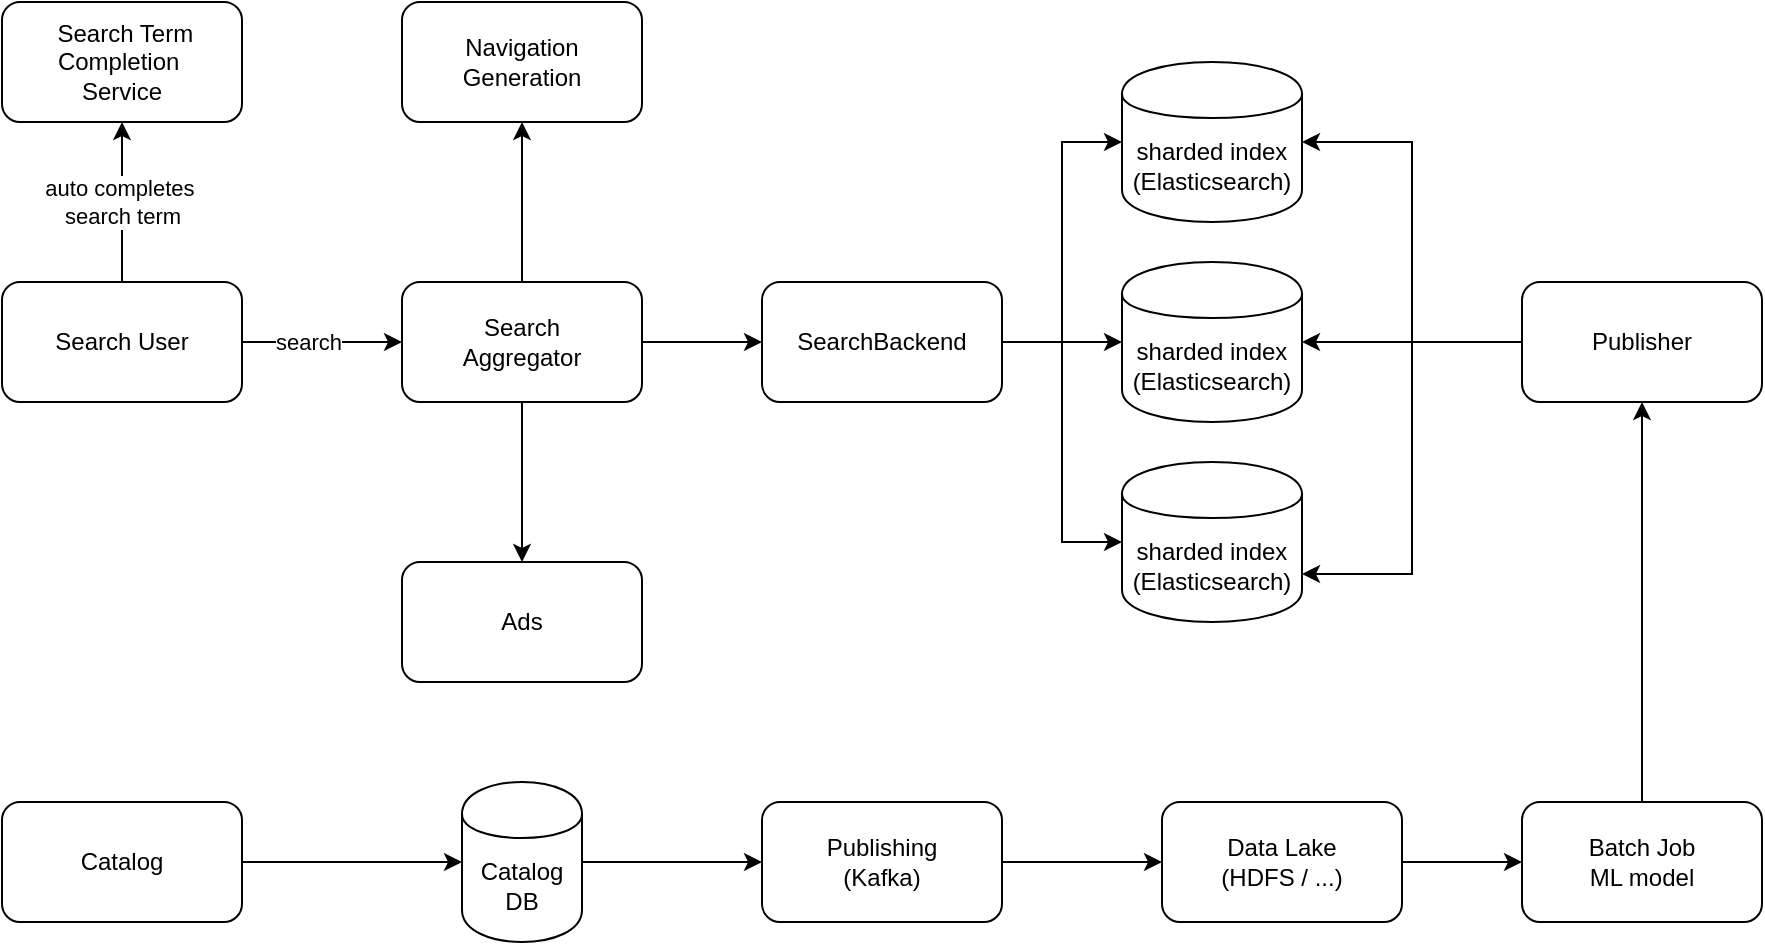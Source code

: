 <mxfile version="14.2.7" type="github">
  <diagram id="gXGMGVotOe5PqpmbN5TR" name="Page-1">
    <mxGraphModel dx="1301" dy="1003" grid="1" gridSize="10" guides="1" tooltips="1" connect="1" arrows="1" fold="1" page="1" pageScale="1" pageWidth="850" pageHeight="1100" math="0" shadow="0">
      <root>
        <mxCell id="0" />
        <mxCell id="1" parent="0" />
        <mxCell id="HKB72c0JKg0sZNGKXkK9-3" value="" style="edgeStyle=orthogonalEdgeStyle;rounded=0;orthogonalLoop=1;jettySize=auto;html=1;" edge="1" parent="1" source="HKB72c0JKg0sZNGKXkK9-1" target="HKB72c0JKg0sZNGKXkK9-2">
          <mxGeometry relative="1" as="geometry" />
        </mxCell>
        <mxCell id="HKB72c0JKg0sZNGKXkK9-4" value="auto completes&amp;nbsp;&lt;br&gt;search term" style="edgeLabel;html=1;align=center;verticalAlign=middle;resizable=0;points=[];" vertex="1" connectable="0" parent="HKB72c0JKg0sZNGKXkK9-3">
          <mxGeometry x="-0.6" relative="1" as="geometry">
            <mxPoint y="-24" as="offset" />
          </mxGeometry>
        </mxCell>
        <mxCell id="HKB72c0JKg0sZNGKXkK9-16" value="" style="edgeStyle=orthogonalEdgeStyle;rounded=0;orthogonalLoop=1;jettySize=auto;html=1;" edge="1" parent="1" source="HKB72c0JKg0sZNGKXkK9-1" target="HKB72c0JKg0sZNGKXkK9-15">
          <mxGeometry relative="1" as="geometry" />
        </mxCell>
        <mxCell id="HKB72c0JKg0sZNGKXkK9-24" value="search" style="edgeLabel;html=1;align=center;verticalAlign=middle;resizable=0;points=[];" vertex="1" connectable="0" parent="HKB72c0JKg0sZNGKXkK9-16">
          <mxGeometry x="-0.175" relative="1" as="geometry">
            <mxPoint as="offset" />
          </mxGeometry>
        </mxCell>
        <mxCell id="HKB72c0JKg0sZNGKXkK9-1" value="Search User" style="rounded=1;whiteSpace=wrap;html=1;" vertex="1" parent="1">
          <mxGeometry x="90" y="190" width="120" height="60" as="geometry" />
        </mxCell>
        <mxCell id="HKB72c0JKg0sZNGKXkK9-2" value="&amp;nbsp;Search Term&lt;br&gt;Completion&amp;nbsp;&lt;br&gt;Service" style="rounded=1;whiteSpace=wrap;html=1;" vertex="1" parent="1">
          <mxGeometry x="90" y="50" width="120" height="60" as="geometry" />
        </mxCell>
        <mxCell id="HKB72c0JKg0sZNGKXkK9-10" value="" style="edgeStyle=orthogonalEdgeStyle;rounded=0;orthogonalLoop=1;jettySize=auto;html=1;" edge="1" parent="1" source="HKB72c0JKg0sZNGKXkK9-7" target="HKB72c0JKg0sZNGKXkK9-9">
          <mxGeometry relative="1" as="geometry" />
        </mxCell>
        <mxCell id="HKB72c0JKg0sZNGKXkK9-13" style="edgeStyle=orthogonalEdgeStyle;rounded=0;orthogonalLoop=1;jettySize=auto;html=1;entryX=0;entryY=0.5;entryDx=0;entryDy=0;" edge="1" parent="1" source="HKB72c0JKg0sZNGKXkK9-7" target="HKB72c0JKg0sZNGKXkK9-11">
          <mxGeometry relative="1" as="geometry" />
        </mxCell>
        <mxCell id="HKB72c0JKg0sZNGKXkK9-14" style="edgeStyle=orthogonalEdgeStyle;rounded=0;orthogonalLoop=1;jettySize=auto;html=1;entryX=0;entryY=0.5;entryDx=0;entryDy=0;" edge="1" parent="1" source="HKB72c0JKg0sZNGKXkK9-7" target="HKB72c0JKg0sZNGKXkK9-12">
          <mxGeometry relative="1" as="geometry" />
        </mxCell>
        <mxCell id="HKB72c0JKg0sZNGKXkK9-7" value="SearchBackend" style="rounded=1;whiteSpace=wrap;html=1;" vertex="1" parent="1">
          <mxGeometry x="470" y="190" width="120" height="60" as="geometry" />
        </mxCell>
        <mxCell id="HKB72c0JKg0sZNGKXkK9-9" value="sharded index&lt;br&gt;(Elasticsearch)" style="shape=cylinder;whiteSpace=wrap;html=1;boundedLbl=1;backgroundOutline=1;rounded=1;" vertex="1" parent="1">
          <mxGeometry x="650" y="180" width="90" height="80" as="geometry" />
        </mxCell>
        <mxCell id="HKB72c0JKg0sZNGKXkK9-11" value="sharded index&lt;br&gt;(Elasticsearch)" style="shape=cylinder;whiteSpace=wrap;html=1;boundedLbl=1;backgroundOutline=1;rounded=1;" vertex="1" parent="1">
          <mxGeometry x="650" y="80" width="90" height="80" as="geometry" />
        </mxCell>
        <mxCell id="HKB72c0JKg0sZNGKXkK9-12" value="sharded index&lt;br&gt;(Elasticsearch)" style="shape=cylinder;whiteSpace=wrap;html=1;boundedLbl=1;backgroundOutline=1;rounded=1;" vertex="1" parent="1">
          <mxGeometry x="650" y="280" width="90" height="80" as="geometry" />
        </mxCell>
        <mxCell id="HKB72c0JKg0sZNGKXkK9-17" style="edgeStyle=orthogonalEdgeStyle;rounded=0;orthogonalLoop=1;jettySize=auto;html=1;entryX=0;entryY=0.5;entryDx=0;entryDy=0;" edge="1" parent="1" source="HKB72c0JKg0sZNGKXkK9-15" target="HKB72c0JKg0sZNGKXkK9-7">
          <mxGeometry relative="1" as="geometry" />
        </mxCell>
        <mxCell id="HKB72c0JKg0sZNGKXkK9-19" value="" style="edgeStyle=orthogonalEdgeStyle;rounded=0;orthogonalLoop=1;jettySize=auto;html=1;" edge="1" parent="1" source="HKB72c0JKg0sZNGKXkK9-15" target="HKB72c0JKg0sZNGKXkK9-18">
          <mxGeometry relative="1" as="geometry" />
        </mxCell>
        <mxCell id="HKB72c0JKg0sZNGKXkK9-21" value="" style="edgeStyle=orthogonalEdgeStyle;rounded=0;orthogonalLoop=1;jettySize=auto;html=1;" edge="1" parent="1" source="HKB72c0JKg0sZNGKXkK9-15" target="HKB72c0JKg0sZNGKXkK9-20">
          <mxGeometry relative="1" as="geometry" />
        </mxCell>
        <mxCell id="HKB72c0JKg0sZNGKXkK9-15" value="Search&lt;br&gt;Aggregator" style="rounded=1;whiteSpace=wrap;html=1;" vertex="1" parent="1">
          <mxGeometry x="290" y="190" width="120" height="60" as="geometry" />
        </mxCell>
        <mxCell id="HKB72c0JKg0sZNGKXkK9-18" value="Navigation&lt;br&gt;Generation" style="rounded=1;whiteSpace=wrap;html=1;" vertex="1" parent="1">
          <mxGeometry x="290" y="50" width="120" height="60" as="geometry" />
        </mxCell>
        <mxCell id="HKB72c0JKg0sZNGKXkK9-20" value="Ads" style="rounded=1;whiteSpace=wrap;html=1;" vertex="1" parent="1">
          <mxGeometry x="290" y="330" width="120" height="60" as="geometry" />
        </mxCell>
        <mxCell id="HKB72c0JKg0sZNGKXkK9-30" value="" style="edgeStyle=orthogonalEdgeStyle;rounded=0;orthogonalLoop=1;jettySize=auto;html=1;" edge="1" parent="1" source="HKB72c0JKg0sZNGKXkK9-22" target="HKB72c0JKg0sZNGKXkK9-29">
          <mxGeometry relative="1" as="geometry" />
        </mxCell>
        <mxCell id="HKB72c0JKg0sZNGKXkK9-22" value="Catalog" style="rounded=1;whiteSpace=wrap;html=1;" vertex="1" parent="1">
          <mxGeometry x="90" y="450" width="120" height="60" as="geometry" />
        </mxCell>
        <mxCell id="HKB72c0JKg0sZNGKXkK9-32" value="" style="edgeStyle=orthogonalEdgeStyle;rounded=0;orthogonalLoop=1;jettySize=auto;html=1;" edge="1" parent="1" source="HKB72c0JKg0sZNGKXkK9-29" target="HKB72c0JKg0sZNGKXkK9-31">
          <mxGeometry relative="1" as="geometry" />
        </mxCell>
        <mxCell id="HKB72c0JKg0sZNGKXkK9-29" value="Catalog&lt;br&gt;DB" style="shape=cylinder;whiteSpace=wrap;html=1;boundedLbl=1;backgroundOutline=1;rounded=1;" vertex="1" parent="1">
          <mxGeometry x="320" y="440" width="60" height="80" as="geometry" />
        </mxCell>
        <mxCell id="HKB72c0JKg0sZNGKXkK9-34" value="" style="edgeStyle=orthogonalEdgeStyle;rounded=0;orthogonalLoop=1;jettySize=auto;html=1;" edge="1" parent="1" source="HKB72c0JKg0sZNGKXkK9-31" target="HKB72c0JKg0sZNGKXkK9-33">
          <mxGeometry relative="1" as="geometry" />
        </mxCell>
        <mxCell id="HKB72c0JKg0sZNGKXkK9-31" value="Publishing&lt;br&gt;(Kafka)" style="whiteSpace=wrap;html=1;rounded=1;" vertex="1" parent="1">
          <mxGeometry x="470" y="450" width="120" height="60" as="geometry" />
        </mxCell>
        <mxCell id="HKB72c0JKg0sZNGKXkK9-36" value="" style="edgeStyle=orthogonalEdgeStyle;rounded=0;orthogonalLoop=1;jettySize=auto;html=1;" edge="1" parent="1" source="HKB72c0JKg0sZNGKXkK9-33" target="HKB72c0JKg0sZNGKXkK9-35">
          <mxGeometry relative="1" as="geometry" />
        </mxCell>
        <mxCell id="HKB72c0JKg0sZNGKXkK9-33" value="Data Lake&lt;br&gt;(HDFS / ...)" style="whiteSpace=wrap;html=1;rounded=1;" vertex="1" parent="1">
          <mxGeometry x="670" y="450" width="120" height="60" as="geometry" />
        </mxCell>
        <mxCell id="HKB72c0JKg0sZNGKXkK9-41" style="edgeStyle=orthogonalEdgeStyle;rounded=0;orthogonalLoop=1;jettySize=auto;html=1;entryX=0.5;entryY=1;entryDx=0;entryDy=0;" edge="1" parent="1" source="HKB72c0JKg0sZNGKXkK9-35" target="HKB72c0JKg0sZNGKXkK9-37">
          <mxGeometry relative="1" as="geometry" />
        </mxCell>
        <mxCell id="HKB72c0JKg0sZNGKXkK9-35" value="Batch Job&lt;br&gt;ML model" style="whiteSpace=wrap;html=1;rounded=1;" vertex="1" parent="1">
          <mxGeometry x="850" y="450" width="120" height="60" as="geometry" />
        </mxCell>
        <mxCell id="HKB72c0JKg0sZNGKXkK9-38" style="edgeStyle=orthogonalEdgeStyle;rounded=0;orthogonalLoop=1;jettySize=auto;html=1;entryX=1;entryY=0.5;entryDx=0;entryDy=0;" edge="1" parent="1" source="HKB72c0JKg0sZNGKXkK9-37" target="HKB72c0JKg0sZNGKXkK9-11">
          <mxGeometry relative="1" as="geometry" />
        </mxCell>
        <mxCell id="HKB72c0JKg0sZNGKXkK9-39" style="edgeStyle=orthogonalEdgeStyle;rounded=0;orthogonalLoop=1;jettySize=auto;html=1;entryX=1;entryY=0.5;entryDx=0;entryDy=0;" edge="1" parent="1" source="HKB72c0JKg0sZNGKXkK9-37" target="HKB72c0JKg0sZNGKXkK9-9">
          <mxGeometry relative="1" as="geometry" />
        </mxCell>
        <mxCell id="HKB72c0JKg0sZNGKXkK9-40" style="edgeStyle=orthogonalEdgeStyle;rounded=0;orthogonalLoop=1;jettySize=auto;html=1;entryX=1;entryY=0.7;entryDx=0;entryDy=0;" edge="1" parent="1" source="HKB72c0JKg0sZNGKXkK9-37" target="HKB72c0JKg0sZNGKXkK9-12">
          <mxGeometry relative="1" as="geometry" />
        </mxCell>
        <mxCell id="HKB72c0JKg0sZNGKXkK9-37" value="Publisher&lt;br&gt;" style="whiteSpace=wrap;html=1;rounded=1;" vertex="1" parent="1">
          <mxGeometry x="850" y="190" width="120" height="60" as="geometry" />
        </mxCell>
      </root>
    </mxGraphModel>
  </diagram>
</mxfile>
